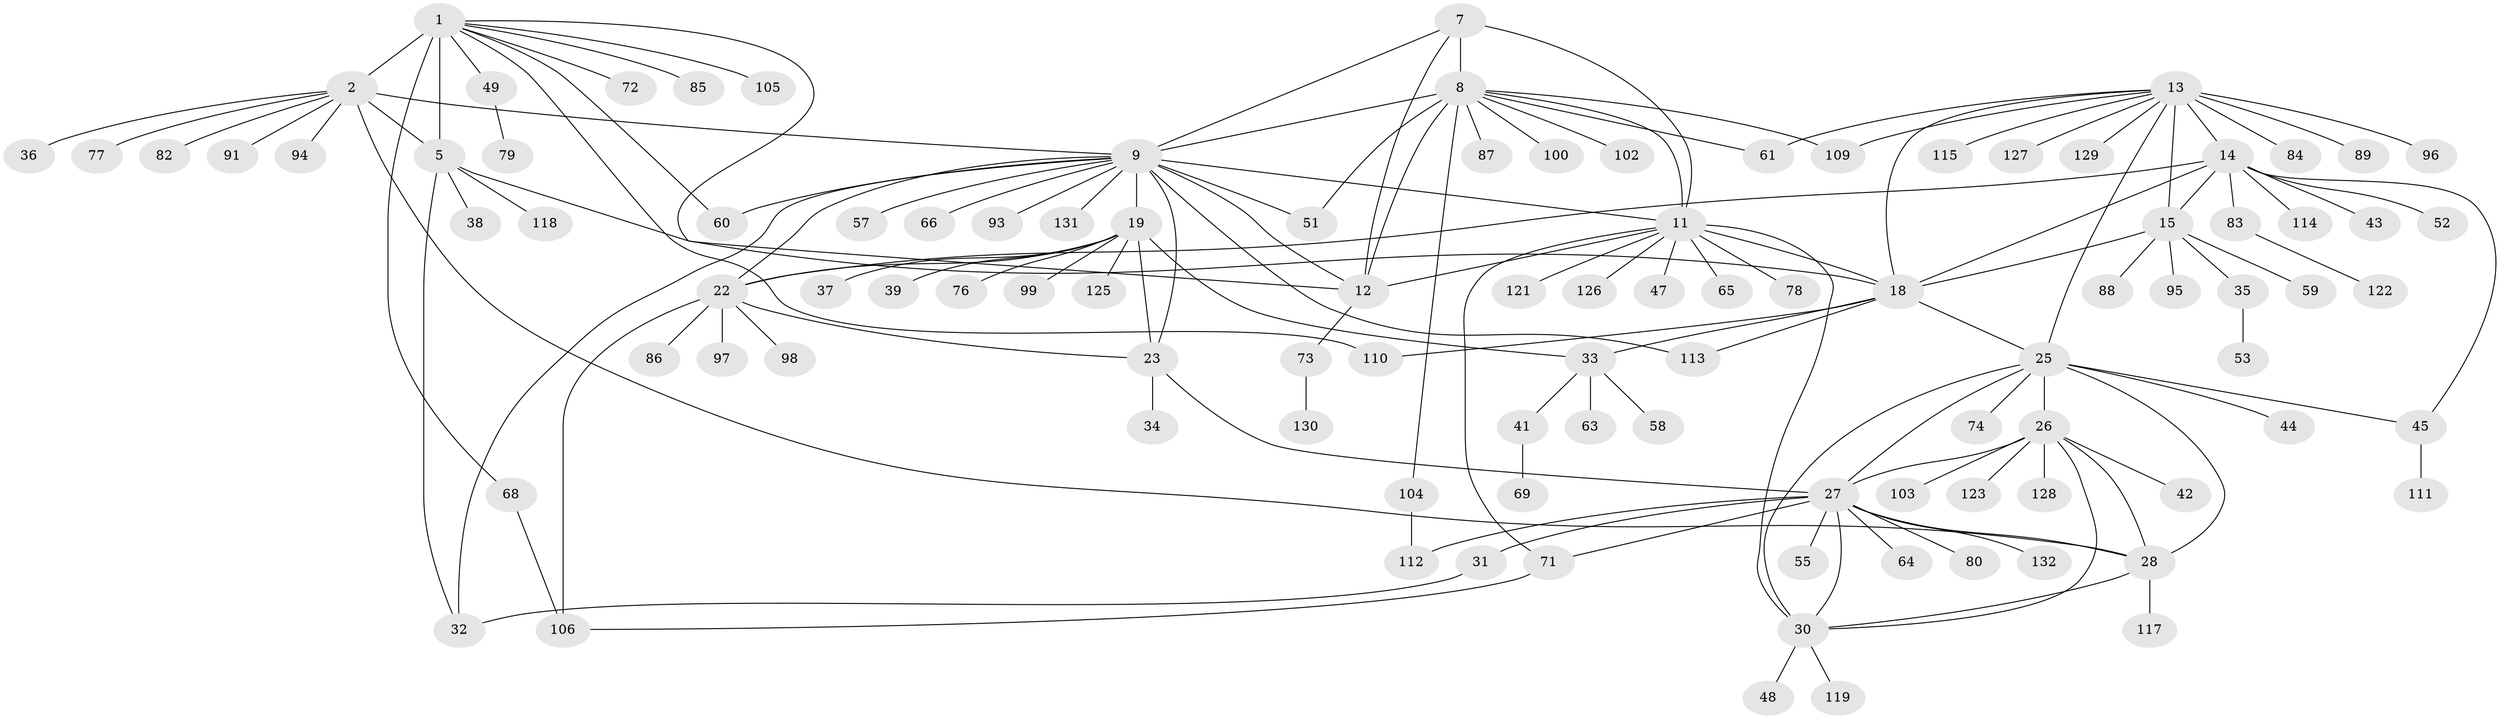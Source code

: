 // original degree distribution, {8: 0.03787878787878788, 10: 0.045454545454545456, 7: 0.03787878787878788, 6: 0.022727272727272728, 5: 0.015151515151515152, 9: 0.022727272727272728, 14: 0.007575757575757576, 11: 0.015151515151515152, 12: 0.015151515151515152, 13: 0.007575757575757576, 2: 0.15151515151515152, 3: 0.06060606060606061, 1: 0.553030303030303, 4: 0.007575757575757576}
// Generated by graph-tools (version 1.1) at 2025/42/03/06/25 10:42:07]
// undirected, 104 vertices, 143 edges
graph export_dot {
graph [start="1"]
  node [color=gray90,style=filled];
  1 [super="+4"];
  2 [super="+3"];
  5 [super="+6"];
  7;
  8 [super="+10"];
  9 [super="+20"];
  11 [super="+75"];
  12 [super="+90"];
  13 [super="+16"];
  14 [super="+17"];
  15 [super="+50"];
  18 [super="+101"];
  19 [super="+21"];
  22 [super="+67"];
  23 [super="+24"];
  25 [super="+29"];
  26 [super="+46"];
  27 [super="+70"];
  28 [super="+81"];
  30 [super="+116"];
  31;
  32 [super="+54"];
  33 [super="+40"];
  34;
  35;
  36;
  37;
  38;
  39;
  41 [super="+120"];
  42;
  43;
  44;
  45 [super="+56"];
  47;
  48 [super="+62"];
  49;
  51;
  52;
  53;
  55;
  57;
  58;
  59;
  60;
  61;
  63;
  64;
  65;
  66;
  68 [super="+124"];
  69;
  71;
  72;
  73 [super="+92"];
  74;
  76;
  77;
  78 [super="+108"];
  79;
  80;
  82;
  83;
  84;
  85;
  86;
  87;
  88;
  89;
  91;
  93;
  94;
  95;
  96;
  97;
  98;
  99;
  100 [super="+107"];
  102;
  103;
  104;
  105;
  106;
  109;
  110;
  111;
  112;
  113;
  114;
  115;
  117;
  118;
  119;
  121;
  122;
  123;
  125;
  126;
  127;
  128;
  129;
  130;
  131;
  132;
  1 -- 2 [weight=4];
  1 -- 5 [weight=4];
  1 -- 12;
  1 -- 105;
  1 -- 110;
  1 -- 68;
  1 -- 72;
  1 -- 49;
  1 -- 85;
  1 -- 60;
  2 -- 5 [weight=4];
  2 -- 36;
  2 -- 82;
  2 -- 91;
  2 -- 94;
  2 -- 9;
  2 -- 28;
  2 -- 77;
  5 -- 118;
  5 -- 32;
  5 -- 18;
  5 -- 38;
  7 -- 8 [weight=2];
  7 -- 9;
  7 -- 11;
  7 -- 12;
  8 -- 9 [weight=2];
  8 -- 11 [weight=2];
  8 -- 12 [weight=2];
  8 -- 102;
  8 -- 104;
  8 -- 100;
  8 -- 109;
  8 -- 51;
  8 -- 87;
  8 -- 61;
  9 -- 11;
  9 -- 12;
  9 -- 32;
  9 -- 57;
  9 -- 93;
  9 -- 66;
  9 -- 131;
  9 -- 113;
  9 -- 19 [weight=2];
  9 -- 51;
  9 -- 22;
  9 -- 23 [weight=2];
  9 -- 60;
  11 -- 12;
  11 -- 18;
  11 -- 30;
  11 -- 47;
  11 -- 65;
  11 -- 71;
  11 -- 78;
  11 -- 121;
  11 -- 126;
  12 -- 73;
  13 -- 14 [weight=4];
  13 -- 15 [weight=2];
  13 -- 18 [weight=2];
  13 -- 115;
  13 -- 127;
  13 -- 96;
  13 -- 129;
  13 -- 109;
  13 -- 61;
  13 -- 84;
  13 -- 89;
  13 -- 25;
  14 -- 15 [weight=2];
  14 -- 18 [weight=2];
  14 -- 22;
  14 -- 43;
  14 -- 45;
  14 -- 52;
  14 -- 83;
  14 -- 114;
  15 -- 18;
  15 -- 35;
  15 -- 59;
  15 -- 88;
  15 -- 95;
  18 -- 113;
  18 -- 33;
  18 -- 25;
  18 -- 110;
  19 -- 22 [weight=2];
  19 -- 23 [weight=4];
  19 -- 37;
  19 -- 39;
  19 -- 99;
  19 -- 125;
  19 -- 33;
  19 -- 76;
  22 -- 23 [weight=2];
  22 -- 86;
  22 -- 97;
  22 -- 98;
  22 -- 106;
  23 -- 34;
  23 -- 27;
  25 -- 26 [weight=2];
  25 -- 27 [weight=2];
  25 -- 28 [weight=2];
  25 -- 30 [weight=2];
  25 -- 44;
  25 -- 74;
  25 -- 45;
  26 -- 27;
  26 -- 28;
  26 -- 30;
  26 -- 42;
  26 -- 103;
  26 -- 123;
  26 -- 128;
  27 -- 28;
  27 -- 30;
  27 -- 31;
  27 -- 55;
  27 -- 64;
  27 -- 71;
  27 -- 80;
  27 -- 112;
  27 -- 132;
  28 -- 30;
  28 -- 117;
  30 -- 48;
  30 -- 119;
  31 -- 32;
  33 -- 58;
  33 -- 63;
  33 -- 41;
  35 -- 53;
  41 -- 69;
  45 -- 111;
  49 -- 79;
  68 -- 106;
  71 -- 106;
  73 -- 130;
  83 -- 122;
  104 -- 112;
}
